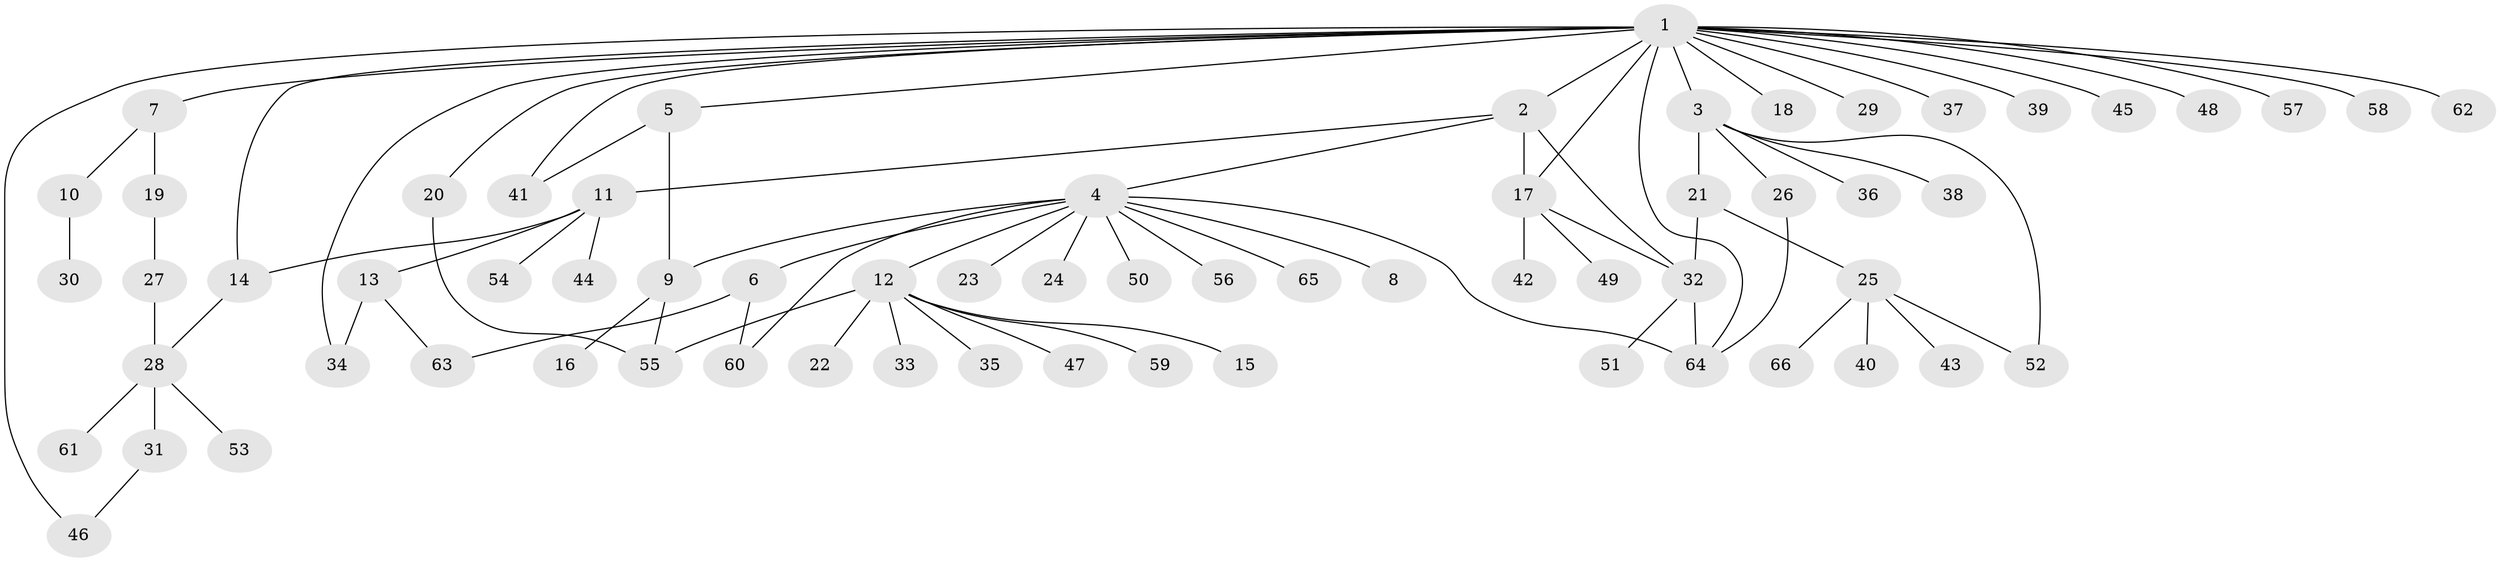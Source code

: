 // original degree distribution, {22: 0.010638297872340425, 6: 0.06382978723404255, 7: 0.010638297872340425, 14: 0.010638297872340425, 1: 0.5425531914893617, 3: 0.11702127659574468, 4: 0.02127659574468085, 5: 0.010638297872340425, 10: 0.010638297872340425, 2: 0.20212765957446807}
// Generated by graph-tools (version 1.1) at 2025/50/03/04/25 22:50:18]
// undirected, 66 vertices, 82 edges
graph export_dot {
  node [color=gray90,style=filled];
  1;
  2;
  3;
  4;
  5;
  6;
  7;
  8;
  9;
  10;
  11;
  12;
  13;
  14;
  15;
  16;
  17;
  18;
  19;
  20;
  21;
  22;
  23;
  24;
  25;
  26;
  27;
  28;
  29;
  30;
  31;
  32;
  33;
  34;
  35;
  36;
  37;
  38;
  39;
  40;
  41;
  42;
  43;
  44;
  45;
  46;
  47;
  48;
  49;
  50;
  51;
  52;
  53;
  54;
  55;
  56;
  57;
  58;
  59;
  60;
  61;
  62;
  63;
  64;
  65;
  66;
  1 -- 2 [weight=1.0];
  1 -- 3 [weight=1.0];
  1 -- 5 [weight=1.0];
  1 -- 7 [weight=1.0];
  1 -- 14 [weight=1.0];
  1 -- 17 [weight=1.0];
  1 -- 18 [weight=1.0];
  1 -- 20 [weight=1.0];
  1 -- 29 [weight=1.0];
  1 -- 34 [weight=1.0];
  1 -- 37 [weight=1.0];
  1 -- 39 [weight=1.0];
  1 -- 41 [weight=1.0];
  1 -- 45 [weight=1.0];
  1 -- 46 [weight=1.0];
  1 -- 48 [weight=1.0];
  1 -- 57 [weight=1.0];
  1 -- 58 [weight=1.0];
  1 -- 62 [weight=1.0];
  1 -- 64 [weight=1.0];
  2 -- 4 [weight=1.0];
  2 -- 11 [weight=1.0];
  2 -- 17 [weight=1.0];
  2 -- 32 [weight=1.0];
  3 -- 21 [weight=1.0];
  3 -- 26 [weight=1.0];
  3 -- 36 [weight=1.0];
  3 -- 38 [weight=1.0];
  3 -- 52 [weight=1.0];
  4 -- 6 [weight=1.0];
  4 -- 8 [weight=1.0];
  4 -- 9 [weight=1.0];
  4 -- 12 [weight=1.0];
  4 -- 23 [weight=1.0];
  4 -- 24 [weight=1.0];
  4 -- 50 [weight=1.0];
  4 -- 56 [weight=1.0];
  4 -- 60 [weight=1.0];
  4 -- 64 [weight=1.0];
  4 -- 65 [weight=1.0];
  5 -- 9 [weight=1.0];
  5 -- 41 [weight=1.0];
  6 -- 60 [weight=1.0];
  6 -- 63 [weight=1.0];
  7 -- 10 [weight=1.0];
  7 -- 19 [weight=1.0];
  9 -- 16 [weight=1.0];
  9 -- 55 [weight=1.0];
  10 -- 30 [weight=1.0];
  11 -- 13 [weight=1.0];
  11 -- 14 [weight=1.0];
  11 -- 44 [weight=1.0];
  11 -- 54 [weight=1.0];
  12 -- 15 [weight=1.0];
  12 -- 22 [weight=1.0];
  12 -- 33 [weight=1.0];
  12 -- 35 [weight=1.0];
  12 -- 47 [weight=1.0];
  12 -- 55 [weight=1.0];
  12 -- 59 [weight=1.0];
  13 -- 34 [weight=1.0];
  13 -- 63 [weight=1.0];
  14 -- 28 [weight=1.0];
  17 -- 32 [weight=1.0];
  17 -- 42 [weight=1.0];
  17 -- 49 [weight=1.0];
  19 -- 27 [weight=1.0];
  20 -- 55 [weight=1.0];
  21 -- 25 [weight=1.0];
  21 -- 32 [weight=1.0];
  25 -- 40 [weight=1.0];
  25 -- 43 [weight=1.0];
  25 -- 52 [weight=1.0];
  25 -- 66 [weight=1.0];
  26 -- 64 [weight=1.0];
  27 -- 28 [weight=1.0];
  28 -- 31 [weight=1.0];
  28 -- 53 [weight=1.0];
  28 -- 61 [weight=1.0];
  31 -- 46 [weight=1.0];
  32 -- 51 [weight=1.0];
  32 -- 64 [weight=1.0];
}
